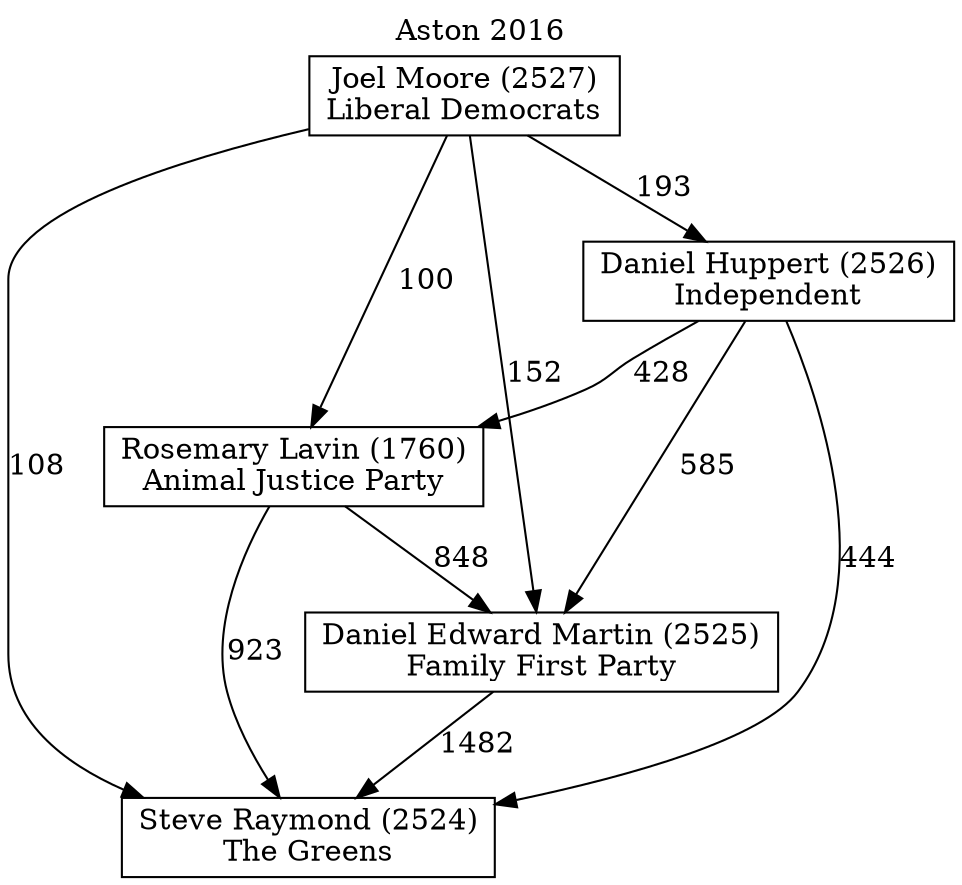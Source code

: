 // House preference flow
digraph "Steve Raymond (2524)_Aston_2016" {
	graph [label="Aston 2016" labelloc=t mclimit=10]
	node [shape=box]
	"Steve Raymond (2524)" [label="Steve Raymond (2524)
The Greens"]
	"Joel Moore (2527)" [label="Joel Moore (2527)
Liberal Democrats"]
	"Daniel Edward Martin (2525)" [label="Daniel Edward Martin (2525)
Family First Party"]
	"Rosemary Lavin (1760)" [label="Rosemary Lavin (1760)
Animal Justice Party"]
	"Daniel Huppert (2526)" [label="Daniel Huppert (2526)
Independent"]
	"Daniel Huppert (2526)" -> "Steve Raymond (2524)" [label=444]
	"Daniel Huppert (2526)" -> "Daniel Edward Martin (2525)" [label=585]
	"Joel Moore (2527)" -> "Daniel Edward Martin (2525)" [label=152]
	"Rosemary Lavin (1760)" -> "Daniel Edward Martin (2525)" [label=848]
	"Daniel Edward Martin (2525)" -> "Steve Raymond (2524)" [label=1482]
	"Rosemary Lavin (1760)" -> "Steve Raymond (2524)" [label=923]
	"Joel Moore (2527)" -> "Rosemary Lavin (1760)" [label=100]
	"Daniel Huppert (2526)" -> "Rosemary Lavin (1760)" [label=428]
	"Joel Moore (2527)" -> "Daniel Huppert (2526)" [label=193]
	"Joel Moore (2527)" -> "Steve Raymond (2524)" [label=108]
}
